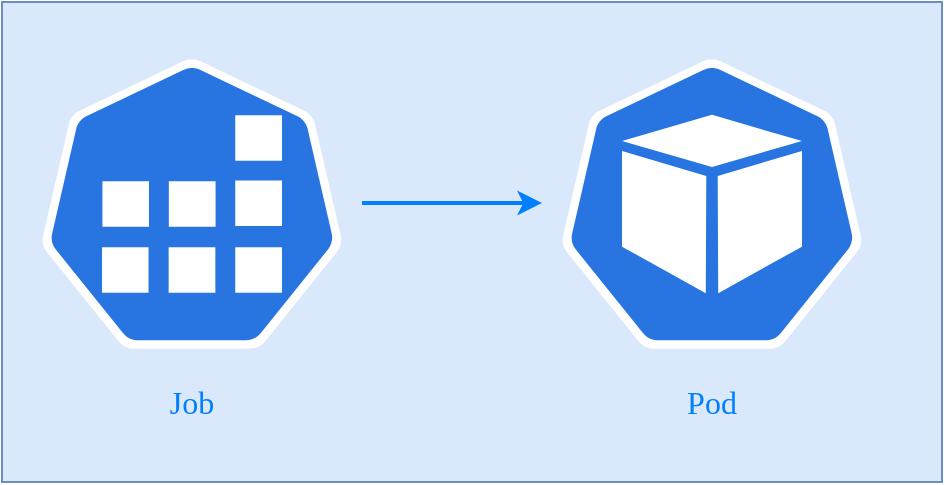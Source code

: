 <mxfile version="14.5.1" type="device"><diagram id="-Y4o4wuvshwQIzuEaOJt" name="Page-1"><mxGraphModel dx="1047" dy="705" grid="1" gridSize="10" guides="1" tooltips="1" connect="1" arrows="1" fold="1" page="1" pageScale="1" pageWidth="827" pageHeight="1169" math="0" shadow="0"><root><mxCell id="0"/><mxCell id="1" parent="0"/><mxCell id="t0vAwRHH_Trr7EYfrA9h-9" value="" style="rounded=0;whiteSpace=wrap;html=1;fillColor=#dae8fc;strokeColor=#6c8ebf;" parent="1" vertex="1"><mxGeometry x="110" y="330" width="470" height="240" as="geometry"/></mxCell><mxCell id="t0vAwRHH_Trr7EYfrA9h-1" value="" style="html=1;dashed=0;whitespace=wrap;fillColor=#2875E2;strokeColor=#ffffff;points=[[0.005,0.63,0],[0.1,0.2,0],[0.9,0.2,0],[0.5,0,0],[0.995,0.63,0],[0.72,0.99,0],[0.5,1,0],[0.28,0.99,0]];shape=mxgraph.kubernetes.icon;prIcon=job" parent="1" vertex="1"><mxGeometry x="130" y="356" width="150" height="150" as="geometry"/></mxCell><mxCell id="t0vAwRHH_Trr7EYfrA9h-3" value="" style="html=1;dashed=0;whitespace=wrap;fillColor=#2875E2;strokeColor=#ffffff;points=[[0.005,0.63,0],[0.1,0.2,0],[0.9,0.2,0],[0.5,0,0],[0.995,0.63,0],[0.72,0.99,0],[0.5,1,0],[0.28,0.99,0]];shape=mxgraph.kubernetes.icon;prIcon=pod" parent="1" vertex="1"><mxGeometry x="390" y="356" width="150" height="150" as="geometry"/></mxCell><mxCell id="t0vAwRHH_Trr7EYfrA9h-5" style="edgeStyle=orthogonalEdgeStyle;rounded=0;orthogonalLoop=1;jettySize=auto;html=1;strokeColor=#007FFF;strokeWidth=2;" parent="1" edge="1"><mxGeometry relative="1" as="geometry"><mxPoint x="290" y="430.5" as="sourcePoint"/><mxPoint x="380" y="430.5" as="targetPoint"/></mxGeometry></mxCell><mxCell id="t0vAwRHH_Trr7EYfrA9h-7" value="&lt;font face=&quot;Verdana&quot; style=&quot;font-size: 16px&quot; color=&quot;#007fff&quot;&gt;Job&lt;/font&gt;" style="text;html=1;strokeColor=none;fillColor=none;align=center;verticalAlign=middle;whiteSpace=wrap;rounded=0;" parent="1" vertex="1"><mxGeometry x="185" y="520" width="40" height="20" as="geometry"/></mxCell><mxCell id="t0vAwRHH_Trr7EYfrA9h-8" value="&lt;font color=&quot;#007fff&quot; face=&quot;Verdana&quot;&gt;&lt;span style=&quot;font-size: 16px&quot;&gt;Pod&lt;/span&gt;&lt;/font&gt;" style="text;html=1;strokeColor=none;fillColor=none;align=center;verticalAlign=middle;whiteSpace=wrap;rounded=0;" parent="1" vertex="1"><mxGeometry x="445" y="520" width="40" height="20" as="geometry"/></mxCell></root></mxGraphModel></diagram></mxfile>